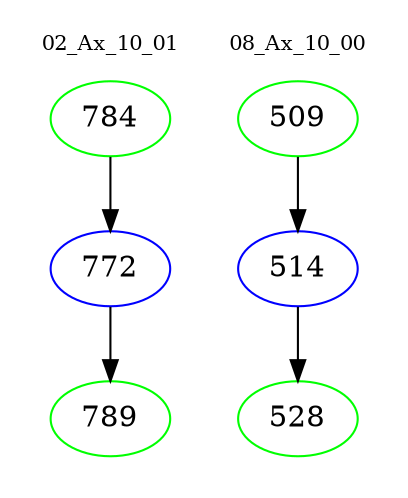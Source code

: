 digraph{
subgraph cluster_0 {
color = white
label = "02_Ax_10_01";
fontsize=10;
T0_784 [label="784", color="green"]
T0_784 -> T0_772 [color="black"]
T0_772 [label="772", color="blue"]
T0_772 -> T0_789 [color="black"]
T0_789 [label="789", color="green"]
}
subgraph cluster_1 {
color = white
label = "08_Ax_10_00";
fontsize=10;
T1_509 [label="509", color="green"]
T1_509 -> T1_514 [color="black"]
T1_514 [label="514", color="blue"]
T1_514 -> T1_528 [color="black"]
T1_528 [label="528", color="green"]
}
}

